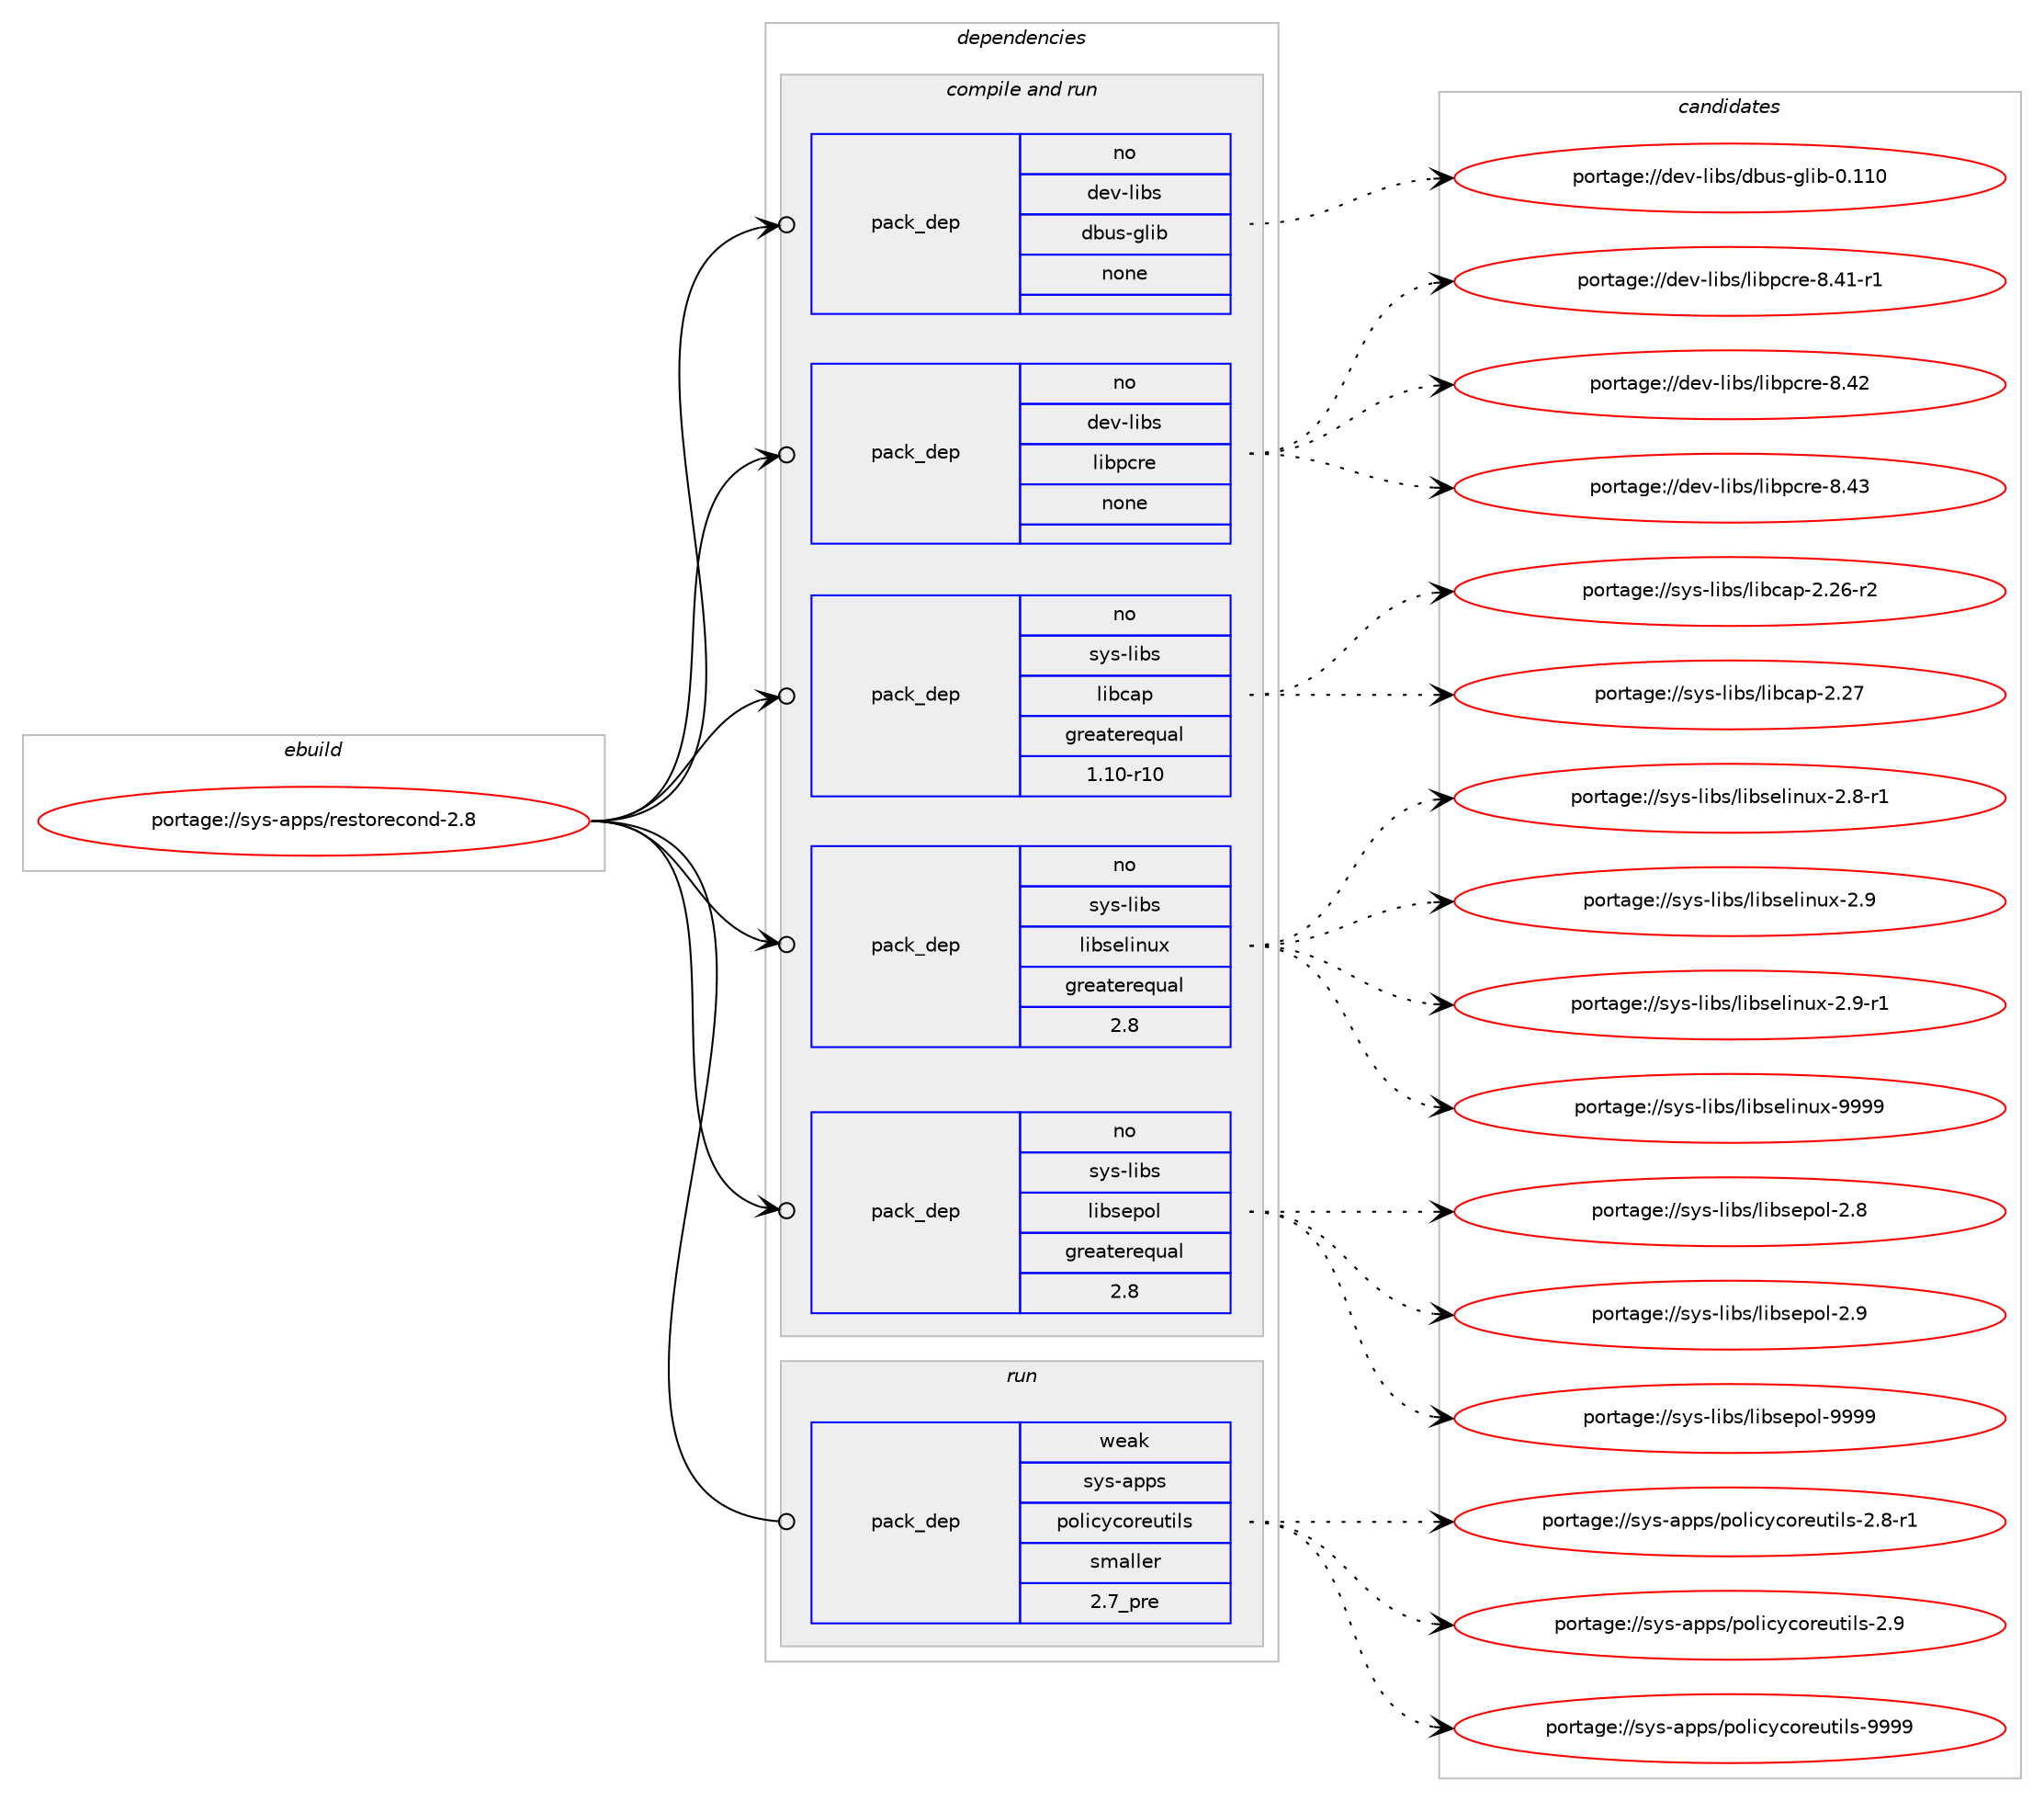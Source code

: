 digraph prolog {

# *************
# Graph options
# *************

newrank=true;
concentrate=true;
compound=true;
graph [rankdir=LR,fontname=Helvetica,fontsize=10,ranksep=1.5];#, ranksep=2.5, nodesep=0.2];
edge  [arrowhead=vee];
node  [fontname=Helvetica,fontsize=10];

# **********
# The ebuild
# **********

subgraph cluster_leftcol {
color=gray;
rank=same;
label=<<i>ebuild</i>>;
id [label="portage://sys-apps/restorecond-2.8", color=red, width=4, href="../sys-apps/restorecond-2.8.svg"];
}

# ****************
# The dependencies
# ****************

subgraph cluster_midcol {
color=gray;
label=<<i>dependencies</i>>;
subgraph cluster_compile {
fillcolor="#eeeeee";
style=filled;
label=<<i>compile</i>>;
}
subgraph cluster_compileandrun {
fillcolor="#eeeeee";
style=filled;
label=<<i>compile and run</i>>;
subgraph pack303835 {
dependency410592 [label=<<TABLE BORDER="0" CELLBORDER="1" CELLSPACING="0" CELLPADDING="4" WIDTH="220"><TR><TD ROWSPAN="6" CELLPADDING="30">pack_dep</TD></TR><TR><TD WIDTH="110">no</TD></TR><TR><TD>dev-libs</TD></TR><TR><TD>dbus-glib</TD></TR><TR><TD>none</TD></TR><TR><TD></TD></TR></TABLE>>, shape=none, color=blue];
}
id:e -> dependency410592:w [weight=20,style="solid",arrowhead="odotvee"];
subgraph pack303836 {
dependency410593 [label=<<TABLE BORDER="0" CELLBORDER="1" CELLSPACING="0" CELLPADDING="4" WIDTH="220"><TR><TD ROWSPAN="6" CELLPADDING="30">pack_dep</TD></TR><TR><TD WIDTH="110">no</TD></TR><TR><TD>dev-libs</TD></TR><TR><TD>libpcre</TD></TR><TR><TD>none</TD></TR><TR><TD></TD></TR></TABLE>>, shape=none, color=blue];
}
id:e -> dependency410593:w [weight=20,style="solid",arrowhead="odotvee"];
subgraph pack303837 {
dependency410594 [label=<<TABLE BORDER="0" CELLBORDER="1" CELLSPACING="0" CELLPADDING="4" WIDTH="220"><TR><TD ROWSPAN="6" CELLPADDING="30">pack_dep</TD></TR><TR><TD WIDTH="110">no</TD></TR><TR><TD>sys-libs</TD></TR><TR><TD>libcap</TD></TR><TR><TD>greaterequal</TD></TR><TR><TD>1.10-r10</TD></TR></TABLE>>, shape=none, color=blue];
}
id:e -> dependency410594:w [weight=20,style="solid",arrowhead="odotvee"];
subgraph pack303838 {
dependency410595 [label=<<TABLE BORDER="0" CELLBORDER="1" CELLSPACING="0" CELLPADDING="4" WIDTH="220"><TR><TD ROWSPAN="6" CELLPADDING="30">pack_dep</TD></TR><TR><TD WIDTH="110">no</TD></TR><TR><TD>sys-libs</TD></TR><TR><TD>libselinux</TD></TR><TR><TD>greaterequal</TD></TR><TR><TD>2.8</TD></TR></TABLE>>, shape=none, color=blue];
}
id:e -> dependency410595:w [weight=20,style="solid",arrowhead="odotvee"];
subgraph pack303839 {
dependency410596 [label=<<TABLE BORDER="0" CELLBORDER="1" CELLSPACING="0" CELLPADDING="4" WIDTH="220"><TR><TD ROWSPAN="6" CELLPADDING="30">pack_dep</TD></TR><TR><TD WIDTH="110">no</TD></TR><TR><TD>sys-libs</TD></TR><TR><TD>libsepol</TD></TR><TR><TD>greaterequal</TD></TR><TR><TD>2.8</TD></TR></TABLE>>, shape=none, color=blue];
}
id:e -> dependency410596:w [weight=20,style="solid",arrowhead="odotvee"];
}
subgraph cluster_run {
fillcolor="#eeeeee";
style=filled;
label=<<i>run</i>>;
subgraph pack303840 {
dependency410597 [label=<<TABLE BORDER="0" CELLBORDER="1" CELLSPACING="0" CELLPADDING="4" WIDTH="220"><TR><TD ROWSPAN="6" CELLPADDING="30">pack_dep</TD></TR><TR><TD WIDTH="110">weak</TD></TR><TR><TD>sys-apps</TD></TR><TR><TD>policycoreutils</TD></TR><TR><TD>smaller</TD></TR><TR><TD>2.7_pre</TD></TR></TABLE>>, shape=none, color=blue];
}
id:e -> dependency410597:w [weight=20,style="solid",arrowhead="odot"];
}
}

# **************
# The candidates
# **************

subgraph cluster_choices {
rank=same;
color=gray;
label=<<i>candidates</i>>;

subgraph choice303835 {
color=black;
nodesep=1;
choiceportage100101118451081059811547100981171154510310810598454846494948 [label="portage://dev-libs/dbus-glib-0.110", color=red, width=4,href="../dev-libs/dbus-glib-0.110.svg"];
dependency410592:e -> choiceportage100101118451081059811547100981171154510310810598454846494948:w [style=dotted,weight="100"];
}
subgraph choice303836 {
color=black;
nodesep=1;
choiceportage100101118451081059811547108105981129911410145564652494511449 [label="portage://dev-libs/libpcre-8.41-r1", color=red, width=4,href="../dev-libs/libpcre-8.41-r1.svg"];
choiceportage10010111845108105981154710810598112991141014556465250 [label="portage://dev-libs/libpcre-8.42", color=red, width=4,href="../dev-libs/libpcre-8.42.svg"];
choiceportage10010111845108105981154710810598112991141014556465251 [label="portage://dev-libs/libpcre-8.43", color=red, width=4,href="../dev-libs/libpcre-8.43.svg"];
dependency410593:e -> choiceportage100101118451081059811547108105981129911410145564652494511449:w [style=dotted,weight="100"];
dependency410593:e -> choiceportage10010111845108105981154710810598112991141014556465250:w [style=dotted,weight="100"];
dependency410593:e -> choiceportage10010111845108105981154710810598112991141014556465251:w [style=dotted,weight="100"];
}
subgraph choice303837 {
color=black;
nodesep=1;
choiceportage11512111545108105981154710810598999711245504650544511450 [label="portage://sys-libs/libcap-2.26-r2", color=red, width=4,href="../sys-libs/libcap-2.26-r2.svg"];
choiceportage1151211154510810598115471081059899971124550465055 [label="portage://sys-libs/libcap-2.27", color=red, width=4,href="../sys-libs/libcap-2.27.svg"];
dependency410594:e -> choiceportage11512111545108105981154710810598999711245504650544511450:w [style=dotted,weight="100"];
dependency410594:e -> choiceportage1151211154510810598115471081059899971124550465055:w [style=dotted,weight="100"];
}
subgraph choice303838 {
color=black;
nodesep=1;
choiceportage11512111545108105981154710810598115101108105110117120455046564511449 [label="portage://sys-libs/libselinux-2.8-r1", color=red, width=4,href="../sys-libs/libselinux-2.8-r1.svg"];
choiceportage1151211154510810598115471081059811510110810511011712045504657 [label="portage://sys-libs/libselinux-2.9", color=red, width=4,href="../sys-libs/libselinux-2.9.svg"];
choiceportage11512111545108105981154710810598115101108105110117120455046574511449 [label="portage://sys-libs/libselinux-2.9-r1", color=red, width=4,href="../sys-libs/libselinux-2.9-r1.svg"];
choiceportage115121115451081059811547108105981151011081051101171204557575757 [label="portage://sys-libs/libselinux-9999", color=red, width=4,href="../sys-libs/libselinux-9999.svg"];
dependency410595:e -> choiceportage11512111545108105981154710810598115101108105110117120455046564511449:w [style=dotted,weight="100"];
dependency410595:e -> choiceportage1151211154510810598115471081059811510110810511011712045504657:w [style=dotted,weight="100"];
dependency410595:e -> choiceportage11512111545108105981154710810598115101108105110117120455046574511449:w [style=dotted,weight="100"];
dependency410595:e -> choiceportage115121115451081059811547108105981151011081051101171204557575757:w [style=dotted,weight="100"];
}
subgraph choice303839 {
color=black;
nodesep=1;
choiceportage1151211154510810598115471081059811510111211110845504656 [label="portage://sys-libs/libsepol-2.8", color=red, width=4,href="../sys-libs/libsepol-2.8.svg"];
choiceportage1151211154510810598115471081059811510111211110845504657 [label="portage://sys-libs/libsepol-2.9", color=red, width=4,href="../sys-libs/libsepol-2.9.svg"];
choiceportage115121115451081059811547108105981151011121111084557575757 [label="portage://sys-libs/libsepol-9999", color=red, width=4,href="../sys-libs/libsepol-9999.svg"];
dependency410596:e -> choiceportage1151211154510810598115471081059811510111211110845504656:w [style=dotted,weight="100"];
dependency410596:e -> choiceportage1151211154510810598115471081059811510111211110845504657:w [style=dotted,weight="100"];
dependency410596:e -> choiceportage115121115451081059811547108105981151011121111084557575757:w [style=dotted,weight="100"];
}
subgraph choice303840 {
color=black;
nodesep=1;
choiceportage1151211154597112112115471121111081059912199111114101117116105108115455046564511449 [label="portage://sys-apps/policycoreutils-2.8-r1", color=red, width=4,href="../sys-apps/policycoreutils-2.8-r1.svg"];
choiceportage115121115459711211211547112111108105991219911111410111711610510811545504657 [label="portage://sys-apps/policycoreutils-2.9", color=red, width=4,href="../sys-apps/policycoreutils-2.9.svg"];
choiceportage11512111545971121121154711211110810599121991111141011171161051081154557575757 [label="portage://sys-apps/policycoreutils-9999", color=red, width=4,href="../sys-apps/policycoreutils-9999.svg"];
dependency410597:e -> choiceportage1151211154597112112115471121111081059912199111114101117116105108115455046564511449:w [style=dotted,weight="100"];
dependency410597:e -> choiceportage115121115459711211211547112111108105991219911111410111711610510811545504657:w [style=dotted,weight="100"];
dependency410597:e -> choiceportage11512111545971121121154711211110810599121991111141011171161051081154557575757:w [style=dotted,weight="100"];
}
}

}
